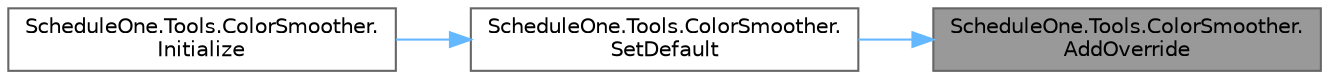 digraph "ScheduleOne.Tools.ColorSmoother.AddOverride"
{
 // LATEX_PDF_SIZE
  bgcolor="transparent";
  edge [fontname=Helvetica,fontsize=10,labelfontname=Helvetica,labelfontsize=10];
  node [fontname=Helvetica,fontsize=10,shape=box,height=0.2,width=0.4];
  rankdir="RL";
  Node1 [id="Node000001",label="ScheduleOne.Tools.ColorSmoother.\lAddOverride",height=0.2,width=0.4,color="gray40", fillcolor="grey60", style="filled", fontcolor="black",tooltip=" "];
  Node1 -> Node2 [id="edge1_Node000001_Node000002",dir="back",color="steelblue1",style="solid",tooltip=" "];
  Node2 [id="Node000002",label="ScheduleOne.Tools.ColorSmoother.\lSetDefault",height=0.2,width=0.4,color="grey40", fillcolor="white", style="filled",URL="$class_schedule_one_1_1_tools_1_1_color_smoother.html#a37f26a151ce21ca127720ba61ec3c61e",tooltip=" "];
  Node2 -> Node3 [id="edge2_Node000002_Node000003",dir="back",color="steelblue1",style="solid",tooltip=" "];
  Node3 [id="Node000003",label="ScheduleOne.Tools.ColorSmoother.\lInitialize",height=0.2,width=0.4,color="grey40", fillcolor="white", style="filled",URL="$class_schedule_one_1_1_tools_1_1_color_smoother.html#a1b4a3fd48b2dbffac950c208f5ada95a",tooltip=" "];
}
